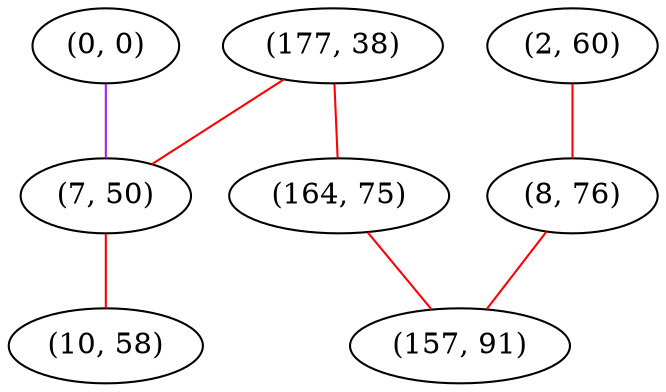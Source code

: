 graph "" {
"(0, 0)";
"(177, 38)";
"(2, 60)";
"(8, 76)";
"(7, 50)";
"(10, 58)";
"(164, 75)";
"(157, 91)";
"(0, 0)" -- "(7, 50)"  [color=purple, key=0, weight=4];
"(177, 38)" -- "(7, 50)"  [color=red, key=0, weight=1];
"(177, 38)" -- "(164, 75)"  [color=red, key=0, weight=1];
"(2, 60)" -- "(8, 76)"  [color=red, key=0, weight=1];
"(8, 76)" -- "(157, 91)"  [color=red, key=0, weight=1];
"(7, 50)" -- "(10, 58)"  [color=red, key=0, weight=1];
"(164, 75)" -- "(157, 91)"  [color=red, key=0, weight=1];
}
